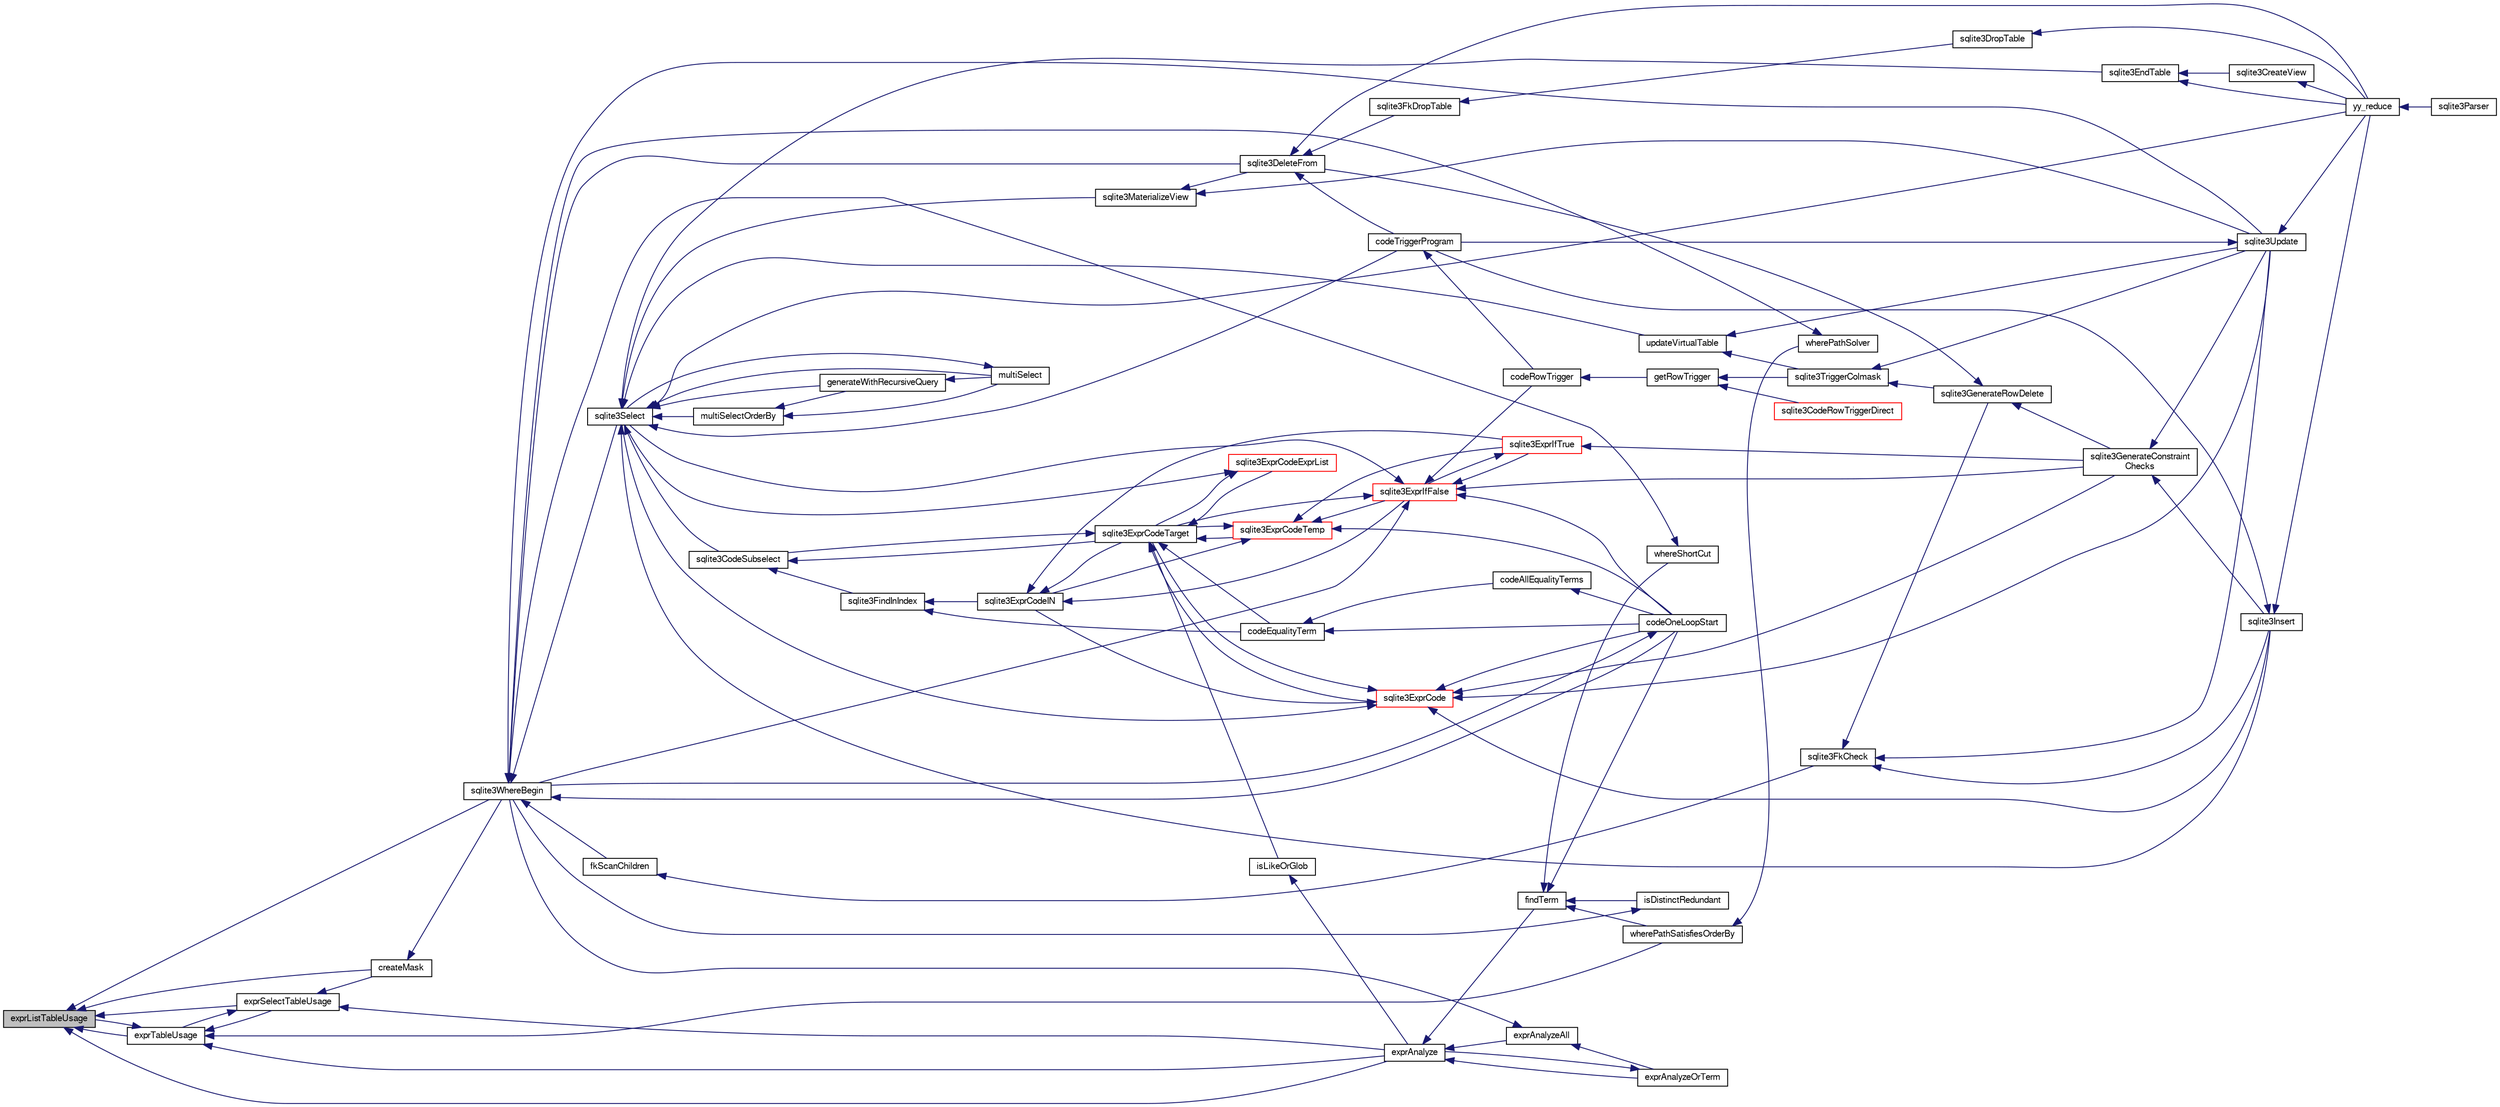 digraph "exprListTableUsage"
{
  edge [fontname="FreeSans",fontsize="10",labelfontname="FreeSans",labelfontsize="10"];
  node [fontname="FreeSans",fontsize="10",shape=record];
  rankdir="LR";
  Node106457 [label="exprListTableUsage",height=0.2,width=0.4,color="black", fillcolor="grey75", style="filled", fontcolor="black"];
  Node106457 -> Node106458 [dir="back",color="midnightblue",fontsize="10",style="solid",fontname="FreeSans"];
  Node106458 [label="createMask",height=0.2,width=0.4,color="black", fillcolor="white", style="filled",URL="$sqlite3_8c.html#ac2dd0fb99ca461dcb9d8a686d1f20e4a"];
  Node106458 -> Node106459 [dir="back",color="midnightblue",fontsize="10",style="solid",fontname="FreeSans"];
  Node106459 [label="sqlite3WhereBegin",height=0.2,width=0.4,color="black", fillcolor="white", style="filled",URL="$sqlite3_8c.html#acad049f5c9a96a8118cffd5e5ce89f7c"];
  Node106459 -> Node106460 [dir="back",color="midnightblue",fontsize="10",style="solid",fontname="FreeSans"];
  Node106460 [label="sqlite3DeleteFrom",height=0.2,width=0.4,color="black", fillcolor="white", style="filled",URL="$sqlite3_8c.html#ab9b4b45349188b49eabb23f94608a091"];
  Node106460 -> Node106461 [dir="back",color="midnightblue",fontsize="10",style="solid",fontname="FreeSans"];
  Node106461 [label="sqlite3FkDropTable",height=0.2,width=0.4,color="black", fillcolor="white", style="filled",URL="$sqlite3_8c.html#a1218c6fc74e89152ceaa4760e82f5ef9"];
  Node106461 -> Node106462 [dir="back",color="midnightblue",fontsize="10",style="solid",fontname="FreeSans"];
  Node106462 [label="sqlite3DropTable",height=0.2,width=0.4,color="black", fillcolor="white", style="filled",URL="$sqlite3_8c.html#a5534f77364b5568783c0e50db3c9defb"];
  Node106462 -> Node106463 [dir="back",color="midnightblue",fontsize="10",style="solid",fontname="FreeSans"];
  Node106463 [label="yy_reduce",height=0.2,width=0.4,color="black", fillcolor="white", style="filled",URL="$sqlite3_8c.html#a7c419a9b25711c666a9a2449ef377f14"];
  Node106463 -> Node106464 [dir="back",color="midnightblue",fontsize="10",style="solid",fontname="FreeSans"];
  Node106464 [label="sqlite3Parser",height=0.2,width=0.4,color="black", fillcolor="white", style="filled",URL="$sqlite3_8c.html#a0327d71a5fabe0b6a343d78a2602e72a"];
  Node106460 -> Node106465 [dir="back",color="midnightblue",fontsize="10",style="solid",fontname="FreeSans"];
  Node106465 [label="codeTriggerProgram",height=0.2,width=0.4,color="black", fillcolor="white", style="filled",URL="$sqlite3_8c.html#a120801f59d9281d201d2ff4b2606836e"];
  Node106465 -> Node106466 [dir="back",color="midnightblue",fontsize="10",style="solid",fontname="FreeSans"];
  Node106466 [label="codeRowTrigger",height=0.2,width=0.4,color="black", fillcolor="white", style="filled",URL="$sqlite3_8c.html#a463cea5aaaf388b560b206570a0022fc"];
  Node106466 -> Node106467 [dir="back",color="midnightblue",fontsize="10",style="solid",fontname="FreeSans"];
  Node106467 [label="getRowTrigger",height=0.2,width=0.4,color="black", fillcolor="white", style="filled",URL="$sqlite3_8c.html#a69626ef20b540d1a2b19cf56f3f45689"];
  Node106467 -> Node106468 [dir="back",color="midnightblue",fontsize="10",style="solid",fontname="FreeSans"];
  Node106468 [label="sqlite3CodeRowTriggerDirect",height=0.2,width=0.4,color="red", fillcolor="white", style="filled",URL="$sqlite3_8c.html#ad92829f9001bcf89a0299dad5a48acd4"];
  Node106467 -> Node106475 [dir="back",color="midnightblue",fontsize="10",style="solid",fontname="FreeSans"];
  Node106475 [label="sqlite3TriggerColmask",height=0.2,width=0.4,color="black", fillcolor="white", style="filled",URL="$sqlite3_8c.html#acace8e99e37ae5e84ea03c65e820c540"];
  Node106475 -> Node106470 [dir="back",color="midnightblue",fontsize="10",style="solid",fontname="FreeSans"];
  Node106470 [label="sqlite3GenerateRowDelete",height=0.2,width=0.4,color="black", fillcolor="white", style="filled",URL="$sqlite3_8c.html#a2c76cbf3027fc18fdbb8cb4cd96b77d9"];
  Node106470 -> Node106460 [dir="back",color="midnightblue",fontsize="10",style="solid",fontname="FreeSans"];
  Node106470 -> Node106471 [dir="back",color="midnightblue",fontsize="10",style="solid",fontname="FreeSans"];
  Node106471 [label="sqlite3GenerateConstraint\lChecks",height=0.2,width=0.4,color="black", fillcolor="white", style="filled",URL="$sqlite3_8c.html#aef639c1e6a0c0a67ca6e7690ad931bd2"];
  Node106471 -> Node106472 [dir="back",color="midnightblue",fontsize="10",style="solid",fontname="FreeSans"];
  Node106472 [label="sqlite3Insert",height=0.2,width=0.4,color="black", fillcolor="white", style="filled",URL="$sqlite3_8c.html#a5b17c9c2000bae6bdff8e6be48d7dc2b"];
  Node106472 -> Node106465 [dir="back",color="midnightblue",fontsize="10",style="solid",fontname="FreeSans"];
  Node106472 -> Node106463 [dir="back",color="midnightblue",fontsize="10",style="solid",fontname="FreeSans"];
  Node106471 -> Node106473 [dir="back",color="midnightblue",fontsize="10",style="solid",fontname="FreeSans"];
  Node106473 [label="sqlite3Update",height=0.2,width=0.4,color="black", fillcolor="white", style="filled",URL="$sqlite3_8c.html#ac5aa67c46e8cc8174566fabe6809fafa"];
  Node106473 -> Node106465 [dir="back",color="midnightblue",fontsize="10",style="solid",fontname="FreeSans"];
  Node106473 -> Node106463 [dir="back",color="midnightblue",fontsize="10",style="solid",fontname="FreeSans"];
  Node106475 -> Node106473 [dir="back",color="midnightblue",fontsize="10",style="solid",fontname="FreeSans"];
  Node106460 -> Node106463 [dir="back",color="midnightblue",fontsize="10",style="solid",fontname="FreeSans"];
  Node106459 -> Node106476 [dir="back",color="midnightblue",fontsize="10",style="solid",fontname="FreeSans"];
  Node106476 [label="fkScanChildren",height=0.2,width=0.4,color="black", fillcolor="white", style="filled",URL="$sqlite3_8c.html#a67c9dcb484336b3155e7a82a037d4691"];
  Node106476 -> Node106477 [dir="back",color="midnightblue",fontsize="10",style="solid",fontname="FreeSans"];
  Node106477 [label="sqlite3FkCheck",height=0.2,width=0.4,color="black", fillcolor="white", style="filled",URL="$sqlite3_8c.html#aa38fb76c7d6f48f19772877a41703b92"];
  Node106477 -> Node106470 [dir="back",color="midnightblue",fontsize="10",style="solid",fontname="FreeSans"];
  Node106477 -> Node106472 [dir="back",color="midnightblue",fontsize="10",style="solid",fontname="FreeSans"];
  Node106477 -> Node106473 [dir="back",color="midnightblue",fontsize="10",style="solid",fontname="FreeSans"];
  Node106459 -> Node106478 [dir="back",color="midnightblue",fontsize="10",style="solid",fontname="FreeSans"];
  Node106478 [label="sqlite3Select",height=0.2,width=0.4,color="black", fillcolor="white", style="filled",URL="$sqlite3_8c.html#a2465ee8c956209ba4b272477b7c21a45"];
  Node106478 -> Node106479 [dir="back",color="midnightblue",fontsize="10",style="solid",fontname="FreeSans"];
  Node106479 [label="sqlite3CodeSubselect",height=0.2,width=0.4,color="black", fillcolor="white", style="filled",URL="$sqlite3_8c.html#aa69b46d2204a1d1b110107a1be12ee0c"];
  Node106479 -> Node106480 [dir="back",color="midnightblue",fontsize="10",style="solid",fontname="FreeSans"];
  Node106480 [label="sqlite3FindInIndex",height=0.2,width=0.4,color="black", fillcolor="white", style="filled",URL="$sqlite3_8c.html#af7d8c56ab0231f44bb5f87b3fafeffb2"];
  Node106480 -> Node106481 [dir="back",color="midnightblue",fontsize="10",style="solid",fontname="FreeSans"];
  Node106481 [label="sqlite3ExprCodeIN",height=0.2,width=0.4,color="black", fillcolor="white", style="filled",URL="$sqlite3_8c.html#ad9cf4f5b5ffb90c24a4a0900c8626193"];
  Node106481 -> Node106482 [dir="back",color="midnightblue",fontsize="10",style="solid",fontname="FreeSans"];
  Node106482 [label="sqlite3ExprCodeTarget",height=0.2,width=0.4,color="black", fillcolor="white", style="filled",URL="$sqlite3_8c.html#a4f308397a0a3ed299ed31aaa1ae2a293"];
  Node106482 -> Node106479 [dir="back",color="midnightblue",fontsize="10",style="solid",fontname="FreeSans"];
  Node106482 -> Node106483 [dir="back",color="midnightblue",fontsize="10",style="solid",fontname="FreeSans"];
  Node106483 [label="sqlite3ExprCodeTemp",height=0.2,width=0.4,color="red", fillcolor="white", style="filled",URL="$sqlite3_8c.html#a3bc5c1ccb3c5851847e2aeb4a84ae1fc"];
  Node106483 -> Node106481 [dir="back",color="midnightblue",fontsize="10",style="solid",fontname="FreeSans"];
  Node106483 -> Node106482 [dir="back",color="midnightblue",fontsize="10",style="solid",fontname="FreeSans"];
  Node106483 -> Node106485 [dir="back",color="midnightblue",fontsize="10",style="solid",fontname="FreeSans"];
  Node106485 [label="sqlite3ExprIfTrue",height=0.2,width=0.4,color="red", fillcolor="white", style="filled",URL="$sqlite3_8c.html#ad93a55237c23e1b743ab1f59df1a1444"];
  Node106485 -> Node106486 [dir="back",color="midnightblue",fontsize="10",style="solid",fontname="FreeSans"];
  Node106486 [label="sqlite3ExprIfFalse",height=0.2,width=0.4,color="red", fillcolor="white", style="filled",URL="$sqlite3_8c.html#af97ecccb5d56e321e118414b08f65b71"];
  Node106486 -> Node106482 [dir="back",color="midnightblue",fontsize="10",style="solid",fontname="FreeSans"];
  Node106486 -> Node106485 [dir="back",color="midnightblue",fontsize="10",style="solid",fontname="FreeSans"];
  Node106486 -> Node106471 [dir="back",color="midnightblue",fontsize="10",style="solid",fontname="FreeSans"];
  Node106486 -> Node106478 [dir="back",color="midnightblue",fontsize="10",style="solid",fontname="FreeSans"];
  Node106486 -> Node106466 [dir="back",color="midnightblue",fontsize="10",style="solid",fontname="FreeSans"];
  Node106486 -> Node106500 [dir="back",color="midnightblue",fontsize="10",style="solid",fontname="FreeSans"];
  Node106500 [label="codeOneLoopStart",height=0.2,width=0.4,color="black", fillcolor="white", style="filled",URL="$sqlite3_8c.html#aa868875120b151c169cc79139ed6e008"];
  Node106500 -> Node106459 [dir="back",color="midnightblue",fontsize="10",style="solid",fontname="FreeSans"];
  Node106486 -> Node106459 [dir="back",color="midnightblue",fontsize="10",style="solid",fontname="FreeSans"];
  Node106485 -> Node106471 [dir="back",color="midnightblue",fontsize="10",style="solid",fontname="FreeSans"];
  Node106483 -> Node106486 [dir="back",color="midnightblue",fontsize="10",style="solid",fontname="FreeSans"];
  Node106483 -> Node106500 [dir="back",color="midnightblue",fontsize="10",style="solid",fontname="FreeSans"];
  Node106482 -> Node106501 [dir="back",color="midnightblue",fontsize="10",style="solid",fontname="FreeSans"];
  Node106501 [label="sqlite3ExprCode",height=0.2,width=0.4,color="red", fillcolor="white", style="filled",URL="$sqlite3_8c.html#a75f270fb0b111b86924cca4ea507b417"];
  Node106501 -> Node106481 [dir="back",color="midnightblue",fontsize="10",style="solid",fontname="FreeSans"];
  Node106501 -> Node106482 [dir="back",color="midnightblue",fontsize="10",style="solid",fontname="FreeSans"];
  Node106501 -> Node106472 [dir="back",color="midnightblue",fontsize="10",style="solid",fontname="FreeSans"];
  Node106501 -> Node106471 [dir="back",color="midnightblue",fontsize="10",style="solid",fontname="FreeSans"];
  Node106501 -> Node106478 [dir="back",color="midnightblue",fontsize="10",style="solid",fontname="FreeSans"];
  Node106501 -> Node106473 [dir="back",color="midnightblue",fontsize="10",style="solid",fontname="FreeSans"];
  Node106501 -> Node106500 [dir="back",color="midnightblue",fontsize="10",style="solid",fontname="FreeSans"];
  Node106482 -> Node106513 [dir="back",color="midnightblue",fontsize="10",style="solid",fontname="FreeSans"];
  Node106513 [label="sqlite3ExprCodeExprList",height=0.2,width=0.4,color="red", fillcolor="white", style="filled",URL="$sqlite3_8c.html#a05b2b3dc3de7565de24eb3a2ff4e9566"];
  Node106513 -> Node106482 [dir="back",color="midnightblue",fontsize="10",style="solid",fontname="FreeSans"];
  Node106513 -> Node106478 [dir="back",color="midnightblue",fontsize="10",style="solid",fontname="FreeSans"];
  Node106482 -> Node106516 [dir="back",color="midnightblue",fontsize="10",style="solid",fontname="FreeSans"];
  Node106516 [label="isLikeOrGlob",height=0.2,width=0.4,color="black", fillcolor="white", style="filled",URL="$sqlite3_8c.html#a6c38e495198bf8976f68d1a6ebd74a50"];
  Node106516 -> Node106517 [dir="back",color="midnightblue",fontsize="10",style="solid",fontname="FreeSans"];
  Node106517 [label="exprAnalyze",height=0.2,width=0.4,color="black", fillcolor="white", style="filled",URL="$sqlite3_8c.html#acb10e48c9a4184a4edd9bfd5b14ad0b7"];
  Node106517 -> Node106518 [dir="back",color="midnightblue",fontsize="10",style="solid",fontname="FreeSans"];
  Node106518 [label="findTerm",height=0.2,width=0.4,color="black", fillcolor="white", style="filled",URL="$sqlite3_8c.html#af26eb1eed85001fcf29fa189b631ac4b"];
  Node106518 -> Node106519 [dir="back",color="midnightblue",fontsize="10",style="solid",fontname="FreeSans"];
  Node106519 [label="isDistinctRedundant",height=0.2,width=0.4,color="black", fillcolor="white", style="filled",URL="$sqlite3_8c.html#acfc2ade61d376596f173a8f70fea379b"];
  Node106519 -> Node106459 [dir="back",color="midnightblue",fontsize="10",style="solid",fontname="FreeSans"];
  Node106518 -> Node106500 [dir="back",color="midnightblue",fontsize="10",style="solid",fontname="FreeSans"];
  Node106518 -> Node106520 [dir="back",color="midnightblue",fontsize="10",style="solid",fontname="FreeSans"];
  Node106520 [label="wherePathSatisfiesOrderBy",height=0.2,width=0.4,color="black", fillcolor="white", style="filled",URL="$sqlite3_8c.html#a0d0fdea0c17942906bcb742c15cf8861"];
  Node106520 -> Node106521 [dir="back",color="midnightblue",fontsize="10",style="solid",fontname="FreeSans"];
  Node106521 [label="wherePathSolver",height=0.2,width=0.4,color="black", fillcolor="white", style="filled",URL="$sqlite3_8c.html#aebc15a04540468c220b31d00e9b29fe6"];
  Node106521 -> Node106459 [dir="back",color="midnightblue",fontsize="10",style="solid",fontname="FreeSans"];
  Node106518 -> Node106522 [dir="back",color="midnightblue",fontsize="10",style="solid",fontname="FreeSans"];
  Node106522 [label="whereShortCut",height=0.2,width=0.4,color="black", fillcolor="white", style="filled",URL="$sqlite3_8c.html#ae1e6727024b08b6596d4d28882587b86"];
  Node106522 -> Node106459 [dir="back",color="midnightblue",fontsize="10",style="solid",fontname="FreeSans"];
  Node106517 -> Node106523 [dir="back",color="midnightblue",fontsize="10",style="solid",fontname="FreeSans"];
  Node106523 [label="exprAnalyzeAll",height=0.2,width=0.4,color="black", fillcolor="white", style="filled",URL="$sqlite3_8c.html#a2e7a957af98e240fa68e34d6ff639437"];
  Node106523 -> Node106524 [dir="back",color="midnightblue",fontsize="10",style="solid",fontname="FreeSans"];
  Node106524 [label="exprAnalyzeOrTerm",height=0.2,width=0.4,color="black", fillcolor="white", style="filled",URL="$sqlite3_8c.html#ab95cabd8b51cb2291b5bef0c4a3776d2"];
  Node106524 -> Node106517 [dir="back",color="midnightblue",fontsize="10",style="solid",fontname="FreeSans"];
  Node106523 -> Node106459 [dir="back",color="midnightblue",fontsize="10",style="solid",fontname="FreeSans"];
  Node106517 -> Node106524 [dir="back",color="midnightblue",fontsize="10",style="solid",fontname="FreeSans"];
  Node106482 -> Node106525 [dir="back",color="midnightblue",fontsize="10",style="solid",fontname="FreeSans"];
  Node106525 [label="codeEqualityTerm",height=0.2,width=0.4,color="black", fillcolor="white", style="filled",URL="$sqlite3_8c.html#ad88a57073f031452c9843e97f15acc47"];
  Node106525 -> Node106526 [dir="back",color="midnightblue",fontsize="10",style="solid",fontname="FreeSans"];
  Node106526 [label="codeAllEqualityTerms",height=0.2,width=0.4,color="black", fillcolor="white", style="filled",URL="$sqlite3_8c.html#a3095598b812500a4efe41bf17cd49381"];
  Node106526 -> Node106500 [dir="back",color="midnightblue",fontsize="10",style="solid",fontname="FreeSans"];
  Node106525 -> Node106500 [dir="back",color="midnightblue",fontsize="10",style="solid",fontname="FreeSans"];
  Node106481 -> Node106485 [dir="back",color="midnightblue",fontsize="10",style="solid",fontname="FreeSans"];
  Node106481 -> Node106486 [dir="back",color="midnightblue",fontsize="10",style="solid",fontname="FreeSans"];
  Node106480 -> Node106525 [dir="back",color="midnightblue",fontsize="10",style="solid",fontname="FreeSans"];
  Node106479 -> Node106482 [dir="back",color="midnightblue",fontsize="10",style="solid",fontname="FreeSans"];
  Node106478 -> Node106492 [dir="back",color="midnightblue",fontsize="10",style="solid",fontname="FreeSans"];
  Node106492 [label="sqlite3EndTable",height=0.2,width=0.4,color="black", fillcolor="white", style="filled",URL="$sqlite3_8c.html#a7b5f2c66c0f0b6f819d970ca389768b0"];
  Node106492 -> Node106493 [dir="back",color="midnightblue",fontsize="10",style="solid",fontname="FreeSans"];
  Node106493 [label="sqlite3CreateView",height=0.2,width=0.4,color="black", fillcolor="white", style="filled",URL="$sqlite3_8c.html#a9d85cb00ff71dee5cd9a019503a6982e"];
  Node106493 -> Node106463 [dir="back",color="midnightblue",fontsize="10",style="solid",fontname="FreeSans"];
  Node106492 -> Node106463 [dir="back",color="midnightblue",fontsize="10",style="solid",fontname="FreeSans"];
  Node106478 -> Node106527 [dir="back",color="midnightblue",fontsize="10",style="solid",fontname="FreeSans"];
  Node106527 [label="sqlite3MaterializeView",height=0.2,width=0.4,color="black", fillcolor="white", style="filled",URL="$sqlite3_8c.html#a4557984b0b75f998fb0c3f231c9b1def"];
  Node106527 -> Node106460 [dir="back",color="midnightblue",fontsize="10",style="solid",fontname="FreeSans"];
  Node106527 -> Node106473 [dir="back",color="midnightblue",fontsize="10",style="solid",fontname="FreeSans"];
  Node106478 -> Node106472 [dir="back",color="midnightblue",fontsize="10",style="solid",fontname="FreeSans"];
  Node106478 -> Node106509 [dir="back",color="midnightblue",fontsize="10",style="solid",fontname="FreeSans"];
  Node106509 [label="generateWithRecursiveQuery",height=0.2,width=0.4,color="black", fillcolor="white", style="filled",URL="$sqlite3_8c.html#ade2c3663fa9c3b9676507984b9483942"];
  Node106509 -> Node106510 [dir="back",color="midnightblue",fontsize="10",style="solid",fontname="FreeSans"];
  Node106510 [label="multiSelect",height=0.2,width=0.4,color="black", fillcolor="white", style="filled",URL="$sqlite3_8c.html#a6456c61f3d9b2389738753cedfa24fa7"];
  Node106510 -> Node106478 [dir="back",color="midnightblue",fontsize="10",style="solid",fontname="FreeSans"];
  Node106478 -> Node106510 [dir="back",color="midnightblue",fontsize="10",style="solid",fontname="FreeSans"];
  Node106478 -> Node106511 [dir="back",color="midnightblue",fontsize="10",style="solid",fontname="FreeSans"];
  Node106511 [label="multiSelectOrderBy",height=0.2,width=0.4,color="black", fillcolor="white", style="filled",URL="$sqlite3_8c.html#afcdb8488c6f4dfdadaf9f04bca35b808"];
  Node106511 -> Node106509 [dir="back",color="midnightblue",fontsize="10",style="solid",fontname="FreeSans"];
  Node106511 -> Node106510 [dir="back",color="midnightblue",fontsize="10",style="solid",fontname="FreeSans"];
  Node106478 -> Node106465 [dir="back",color="midnightblue",fontsize="10",style="solid",fontname="FreeSans"];
  Node106478 -> Node106528 [dir="back",color="midnightblue",fontsize="10",style="solid",fontname="FreeSans"];
  Node106528 [label="updateVirtualTable",height=0.2,width=0.4,color="black", fillcolor="white", style="filled",URL="$sqlite3_8c.html#a740220531db9293c39a2cdd7da3f74e1"];
  Node106528 -> Node106475 [dir="back",color="midnightblue",fontsize="10",style="solid",fontname="FreeSans"];
  Node106528 -> Node106473 [dir="back",color="midnightblue",fontsize="10",style="solid",fontname="FreeSans"];
  Node106478 -> Node106463 [dir="back",color="midnightblue",fontsize="10",style="solid",fontname="FreeSans"];
  Node106459 -> Node106473 [dir="back",color="midnightblue",fontsize="10",style="solid",fontname="FreeSans"];
  Node106459 -> Node106500 [dir="back",color="midnightblue",fontsize="10",style="solid",fontname="FreeSans"];
  Node106457 -> Node106529 [dir="back",color="midnightblue",fontsize="10",style="solid",fontname="FreeSans"];
  Node106529 [label="exprTableUsage",height=0.2,width=0.4,color="black", fillcolor="white", style="filled",URL="$sqlite3_8c.html#adc74a03d7e143fc3158a9f530fa35919"];
  Node106529 -> Node106457 [dir="back",color="midnightblue",fontsize="10",style="solid",fontname="FreeSans"];
  Node106529 -> Node106530 [dir="back",color="midnightblue",fontsize="10",style="solid",fontname="FreeSans"];
  Node106530 [label="exprSelectTableUsage",height=0.2,width=0.4,color="black", fillcolor="white", style="filled",URL="$sqlite3_8c.html#af22cb4832e9eabf75dd8e07e6f9221a8"];
  Node106530 -> Node106458 [dir="back",color="midnightblue",fontsize="10",style="solid",fontname="FreeSans"];
  Node106530 -> Node106529 [dir="back",color="midnightblue",fontsize="10",style="solid",fontname="FreeSans"];
  Node106530 -> Node106517 [dir="back",color="midnightblue",fontsize="10",style="solid",fontname="FreeSans"];
  Node106529 -> Node106517 [dir="back",color="midnightblue",fontsize="10",style="solid",fontname="FreeSans"];
  Node106529 -> Node106520 [dir="back",color="midnightblue",fontsize="10",style="solid",fontname="FreeSans"];
  Node106457 -> Node106530 [dir="back",color="midnightblue",fontsize="10",style="solid",fontname="FreeSans"];
  Node106457 -> Node106517 [dir="back",color="midnightblue",fontsize="10",style="solid",fontname="FreeSans"];
  Node106457 -> Node106459 [dir="back",color="midnightblue",fontsize="10",style="solid",fontname="FreeSans"];
}
